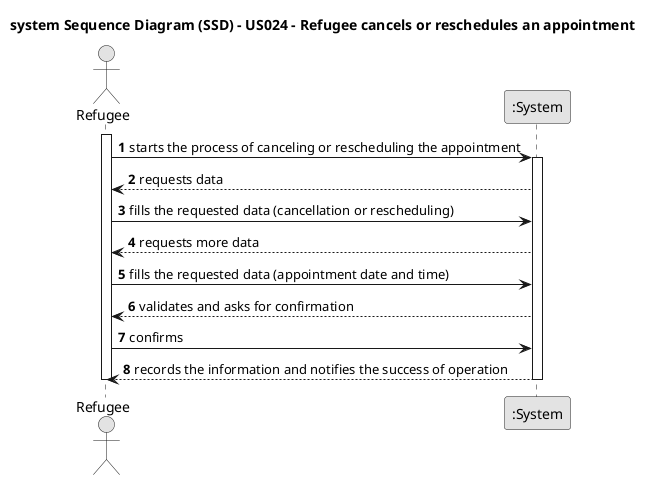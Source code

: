 @startuml
skinparam monochrome true
skinparam packageStyle rectangle
skinparam shadowing false

title system Sequence Diagram (SSD) - US024 - Refugee cancels or reschedules an appointment



autonumber

actor Refugee as refugee
participant ":System" as system

activate refugee
    refugee -> system : starts the process of canceling or rescheduling the appointment
    activate system
        system --> refugee : requests data
        refugee -> system : fills the requested data (cancellation or rescheduling)
        system --> refugee : requests more data
        refugee -> system : fills the requested data (appointment date and time)
        system --> refugee : validates and asks for confirmation
        refugee -> system : confirms
        system --> refugee : records the information and notifies the success of operation
    deactivate system
deactivate refugee


@enduml